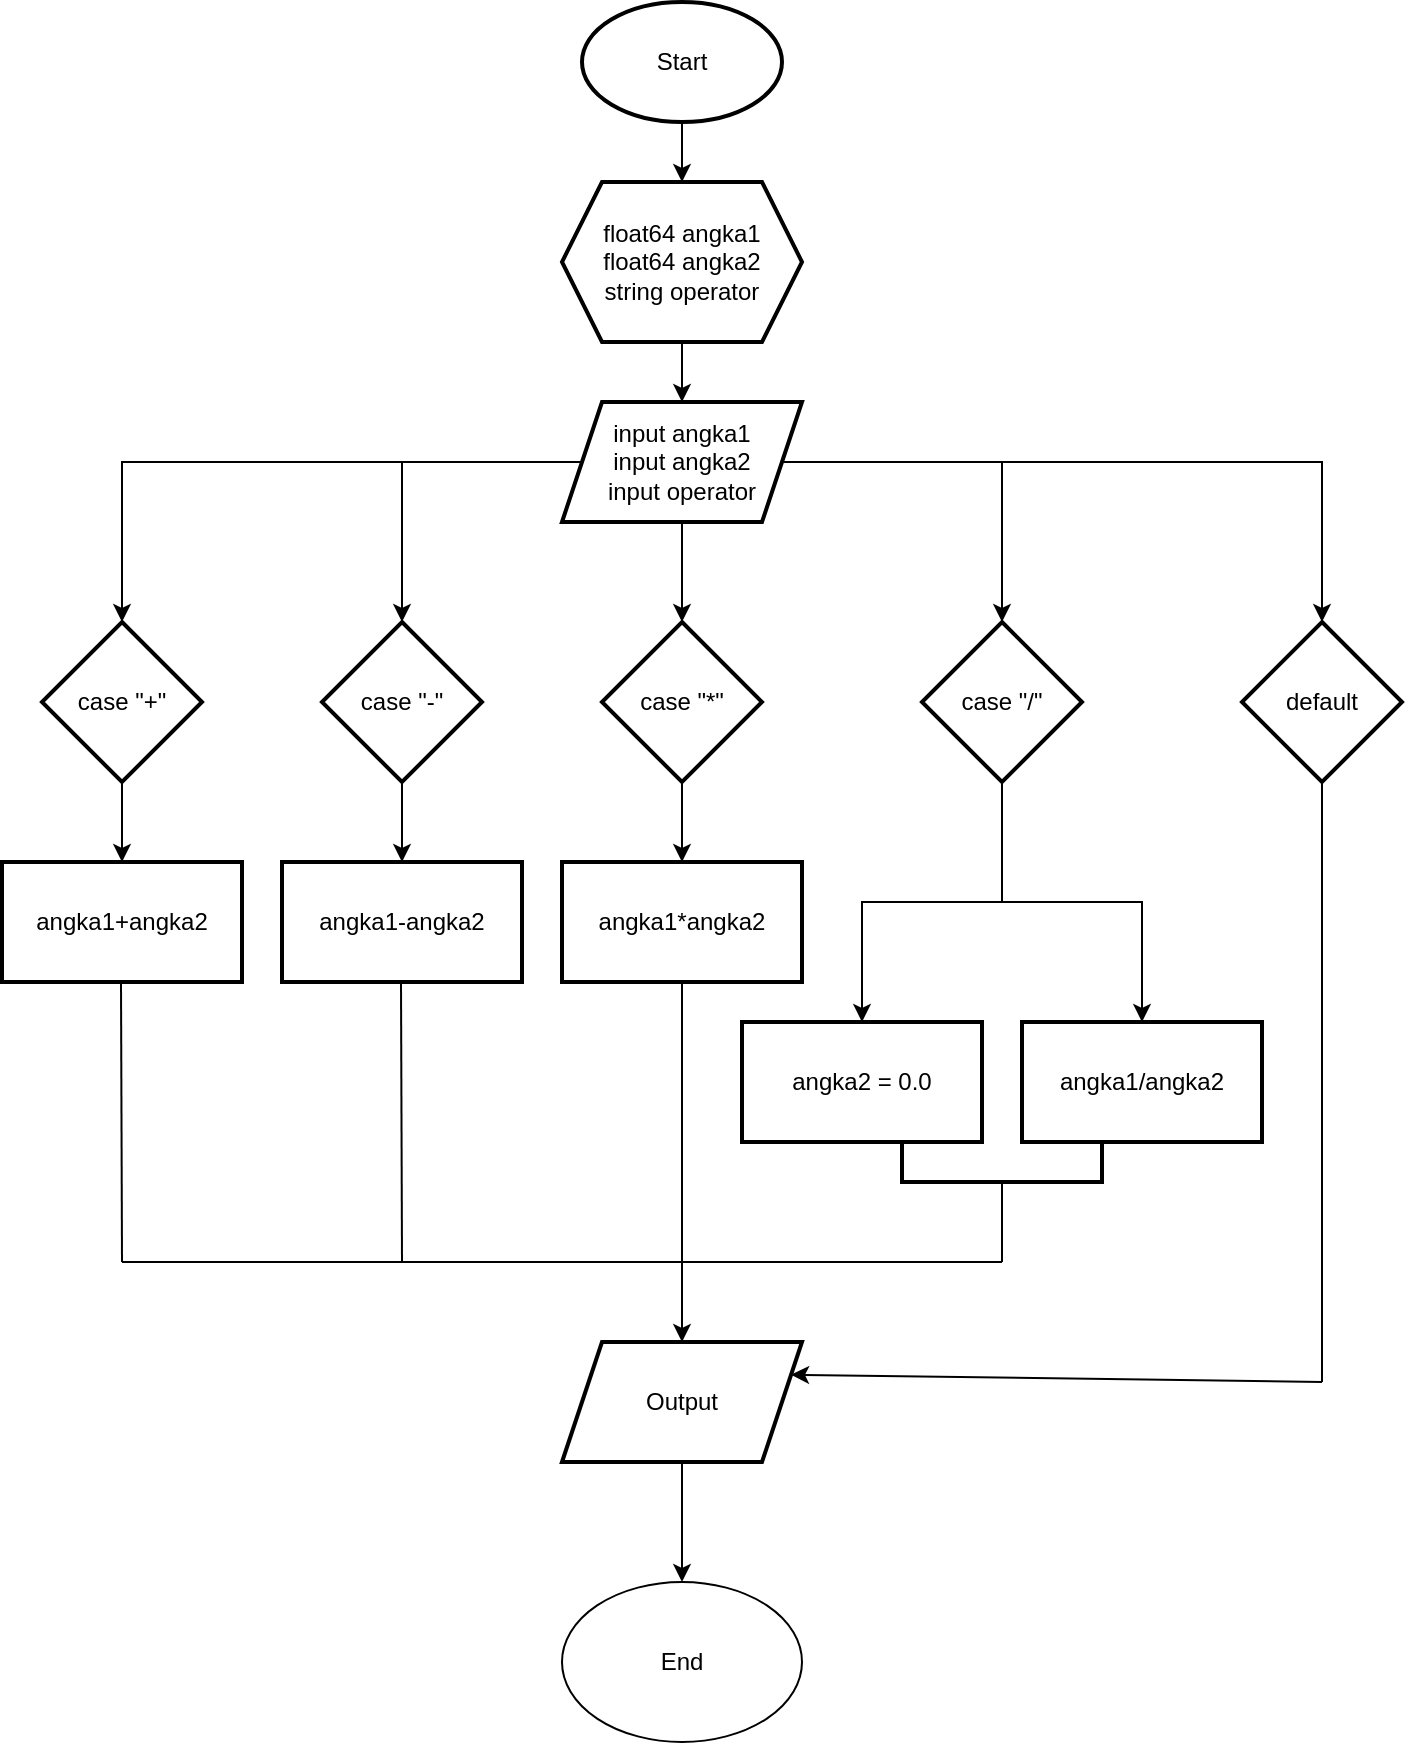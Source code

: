 <mxfile version="24.7.14">
  <diagram name="Halaman-1" id="bGEUHgQKJ9h7HsxBDtWu">
    <mxGraphModel dx="794" dy="446" grid="1" gridSize="10" guides="1" tooltips="1" connect="1" arrows="1" fold="1" page="1" pageScale="1" pageWidth="827" pageHeight="1169" math="0" shadow="0">
      <root>
        <mxCell id="0" />
        <mxCell id="1" parent="0" />
        <mxCell id="OH7GJIG8BNZUvWN2vVHi-20" value="" style="edgeStyle=orthogonalEdgeStyle;rounded=0;orthogonalLoop=1;jettySize=auto;html=1;" parent="1" source="cft-A8WdTKkt562d2pz0-5" target="OH7GJIG8BNZUvWN2vVHi-1" edge="1">
          <mxGeometry relative="1" as="geometry" />
        </mxCell>
        <mxCell id="cft-A8WdTKkt562d2pz0-5" value="Start" style="strokeWidth=2;html=1;shape=mxgraph.flowchart.start_1;whiteSpace=wrap;" parent="1" vertex="1">
          <mxGeometry x="390" y="10" width="100" height="60" as="geometry" />
        </mxCell>
        <mxCell id="OH7GJIG8BNZUvWN2vVHi-4" value="" style="edgeStyle=orthogonalEdgeStyle;rounded=0;orthogonalLoop=1;jettySize=auto;html=1;" parent="1" source="OH7GJIG8BNZUvWN2vVHi-1" target="OH7GJIG8BNZUvWN2vVHi-3" edge="1">
          <mxGeometry relative="1" as="geometry" />
        </mxCell>
        <mxCell id="OH7GJIG8BNZUvWN2vVHi-1" value="float64 angka1&lt;div&gt;float64 angka2&lt;/div&gt;&lt;div&gt;string operator&lt;/div&gt;" style="shape=hexagon;perimeter=hexagonPerimeter2;whiteSpace=wrap;html=1;fixedSize=1;strokeWidth=2;" parent="1" vertex="1">
          <mxGeometry x="380" y="100" width="120" height="80" as="geometry" />
        </mxCell>
        <mxCell id="OH7GJIG8BNZUvWN2vVHi-8" value="" style="edgeStyle=orthogonalEdgeStyle;rounded=0;orthogonalLoop=1;jettySize=auto;html=1;" parent="1" source="OH7GJIG8BNZUvWN2vVHi-3" target="OH7GJIG8BNZUvWN2vVHi-7" edge="1">
          <mxGeometry relative="1" as="geometry" />
        </mxCell>
        <mxCell id="OH7GJIG8BNZUvWN2vVHi-10" value="" style="edgeStyle=orthogonalEdgeStyle;rounded=0;orthogonalLoop=1;jettySize=auto;html=1;" parent="1" source="OH7GJIG8BNZUvWN2vVHi-3" target="OH7GJIG8BNZUvWN2vVHi-9" edge="1">
          <mxGeometry relative="1" as="geometry" />
        </mxCell>
        <mxCell id="OH7GJIG8BNZUvWN2vVHi-12" value="" style="edgeStyle=orthogonalEdgeStyle;rounded=0;orthogonalLoop=1;jettySize=auto;html=1;" parent="1" source="OH7GJIG8BNZUvWN2vVHi-3" target="OH7GJIG8BNZUvWN2vVHi-11" edge="1">
          <mxGeometry relative="1" as="geometry" />
        </mxCell>
        <mxCell id="OH7GJIG8BNZUvWN2vVHi-14" value="" style="edgeStyle=orthogonalEdgeStyle;rounded=0;orthogonalLoop=1;jettySize=auto;html=1;" parent="1" source="OH7GJIG8BNZUvWN2vVHi-3" target="OH7GJIG8BNZUvWN2vVHi-13" edge="1">
          <mxGeometry relative="1" as="geometry" />
        </mxCell>
        <mxCell id="OH7GJIG8BNZUvWN2vVHi-19" value="" style="edgeStyle=orthogonalEdgeStyle;rounded=0;orthogonalLoop=1;jettySize=auto;html=1;" parent="1" source="OH7GJIG8BNZUvWN2vVHi-3" target="OH7GJIG8BNZUvWN2vVHi-18" edge="1">
          <mxGeometry relative="1" as="geometry" />
        </mxCell>
        <mxCell id="OH7GJIG8BNZUvWN2vVHi-3" value="input angka1&lt;div&gt;input angka2&lt;/div&gt;&lt;div&gt;input operator&lt;/div&gt;" style="shape=parallelogram;perimeter=parallelogramPerimeter;whiteSpace=wrap;html=1;fixedSize=1;strokeWidth=2;" parent="1" vertex="1">
          <mxGeometry x="380" y="210" width="120" height="60" as="geometry" />
        </mxCell>
        <mxCell id="OH7GJIG8BNZUvWN2vVHi-22" value="" style="edgeStyle=orthogonalEdgeStyle;rounded=0;orthogonalLoop=1;jettySize=auto;html=1;" parent="1" source="OH7GJIG8BNZUvWN2vVHi-7" target="OH7GJIG8BNZUvWN2vVHi-21" edge="1">
          <mxGeometry relative="1" as="geometry" />
        </mxCell>
        <mxCell id="OH7GJIG8BNZUvWN2vVHi-7" value="case &quot;+&quot;" style="rhombus;whiteSpace=wrap;html=1;strokeWidth=2;" parent="1" vertex="1">
          <mxGeometry x="120" y="320" width="80" height="80" as="geometry" />
        </mxCell>
        <mxCell id="OH7GJIG8BNZUvWN2vVHi-24" value="" style="edgeStyle=orthogonalEdgeStyle;rounded=0;orthogonalLoop=1;jettySize=auto;html=1;" parent="1" source="OH7GJIG8BNZUvWN2vVHi-9" target="OH7GJIG8BNZUvWN2vVHi-23" edge="1">
          <mxGeometry relative="1" as="geometry" />
        </mxCell>
        <mxCell id="OH7GJIG8BNZUvWN2vVHi-9" value="case &quot;-&quot;" style="rhombus;whiteSpace=wrap;html=1;strokeWidth=2;" parent="1" vertex="1">
          <mxGeometry x="260" y="320" width="80" height="80" as="geometry" />
        </mxCell>
        <mxCell id="OH7GJIG8BNZUvWN2vVHi-28" value="" style="edgeStyle=orthogonalEdgeStyle;rounded=0;orthogonalLoop=1;jettySize=auto;html=1;" parent="1" source="OH7GJIG8BNZUvWN2vVHi-11" target="OH7GJIG8BNZUvWN2vVHi-27" edge="1">
          <mxGeometry relative="1" as="geometry" />
        </mxCell>
        <mxCell id="OH7GJIG8BNZUvWN2vVHi-30" value="" style="edgeStyle=orthogonalEdgeStyle;rounded=0;orthogonalLoop=1;jettySize=auto;html=1;" parent="1" source="OH7GJIG8BNZUvWN2vVHi-11" target="OH7GJIG8BNZUvWN2vVHi-29" edge="1">
          <mxGeometry relative="1" as="geometry" />
        </mxCell>
        <mxCell id="OH7GJIG8BNZUvWN2vVHi-11" value="case &quot;/&quot;" style="rhombus;whiteSpace=wrap;html=1;strokeWidth=2;" parent="1" vertex="1">
          <mxGeometry x="560" y="320" width="80" height="80" as="geometry" />
        </mxCell>
        <mxCell id="OH7GJIG8BNZUvWN2vVHi-32" value="" style="edgeStyle=orthogonalEdgeStyle;rounded=0;orthogonalLoop=1;jettySize=auto;html=1;entryX=0.5;entryY=0;entryDx=0;entryDy=0;" parent="1" source="OH7GJIG8BNZUvWN2vVHi-18" target="OH7GJIG8BNZUvWN2vVHi-33" edge="1">
          <mxGeometry relative="1" as="geometry">
            <mxPoint x="440" y="650" as="targetPoint" />
          </mxGeometry>
        </mxCell>
        <mxCell id="OH7GJIG8BNZUvWN2vVHi-13" value="default" style="rhombus;whiteSpace=wrap;html=1;strokeWidth=2;" parent="1" vertex="1">
          <mxGeometry x="720" y="320" width="80" height="80" as="geometry" />
        </mxCell>
        <mxCell id="OH7GJIG8BNZUvWN2vVHi-26" value="" style="edgeStyle=orthogonalEdgeStyle;rounded=0;orthogonalLoop=1;jettySize=auto;html=1;" parent="1" source="OH7GJIG8BNZUvWN2vVHi-18" target="OH7GJIG8BNZUvWN2vVHi-25" edge="1">
          <mxGeometry relative="1" as="geometry" />
        </mxCell>
        <mxCell id="OH7GJIG8BNZUvWN2vVHi-21" value="angka1+angka2" style="whiteSpace=wrap;html=1;strokeWidth=2;" parent="1" vertex="1">
          <mxGeometry x="100" y="440" width="120" height="60" as="geometry" />
        </mxCell>
        <mxCell id="OH7GJIG8BNZUvWN2vVHi-25" value="angka1*angka2" style="whiteSpace=wrap;html=1;strokeWidth=2;" parent="1" vertex="1">
          <mxGeometry x="380" y="440" width="120" height="60" as="geometry" />
        </mxCell>
        <mxCell id="OH7GJIG8BNZUvWN2vVHi-27" value="angka1/angka2" style="whiteSpace=wrap;html=1;strokeWidth=2;" parent="1" vertex="1">
          <mxGeometry x="610" y="520" width="120" height="60" as="geometry" />
        </mxCell>
        <mxCell id="OH7GJIG8BNZUvWN2vVHi-29" value="angka2 = 0.0" style="whiteSpace=wrap;html=1;strokeWidth=2;" parent="1" vertex="1">
          <mxGeometry x="470" y="520" width="120" height="60" as="geometry" />
        </mxCell>
        <mxCell id="OH7GJIG8BNZUvWN2vVHi-52" value="" style="edgeStyle=orthogonalEdgeStyle;rounded=0;orthogonalLoop=1;jettySize=auto;html=1;entryX=0.5;entryY=0;entryDx=0;entryDy=0;" parent="1" source="OH7GJIG8BNZUvWN2vVHi-33" target="OH7GJIG8BNZUvWN2vVHi-53" edge="1">
          <mxGeometry relative="1" as="geometry">
            <mxPoint x="440" y="1010" as="targetPoint" />
          </mxGeometry>
        </mxCell>
        <mxCell id="OH7GJIG8BNZUvWN2vVHi-33" value="Output" style="shape=parallelogram;perimeter=parallelogramPerimeter;whiteSpace=wrap;html=1;fixedSize=1;strokeWidth=2;" parent="1" vertex="1">
          <mxGeometry x="380" y="680" width="120" height="60" as="geometry" />
        </mxCell>
        <mxCell id="OH7GJIG8BNZUvWN2vVHi-53" value="End" style="ellipse;whiteSpace=wrap;html=1;" parent="1" vertex="1">
          <mxGeometry x="380" y="800" width="120" height="80" as="geometry" />
        </mxCell>
        <mxCell id="OH7GJIG8BNZUvWN2vVHi-23" value="angka1-angka2" style="whiteSpace=wrap;html=1;strokeWidth=2;" parent="1" vertex="1">
          <mxGeometry x="240" y="440" width="120" height="60" as="geometry" />
        </mxCell>
        <mxCell id="OH7GJIG8BNZUvWN2vVHi-18" value="case &quot;*&quot;" style="rhombus;whiteSpace=wrap;html=1;strokeWidth=2;" parent="1" vertex="1">
          <mxGeometry x="400" y="320" width="80" height="80" as="geometry" />
        </mxCell>
        <mxCell id="OH7GJIG8BNZUvWN2vVHi-71" value="" style="endArrow=none;html=1;rounded=0;" parent="1" edge="1">
          <mxGeometry width="50" height="50" relative="1" as="geometry">
            <mxPoint x="760" y="700" as="sourcePoint" />
            <mxPoint x="760" y="400" as="targetPoint" />
          </mxGeometry>
        </mxCell>
        <mxCell id="OH7GJIG8BNZUvWN2vVHi-74" value="" style="endArrow=classic;html=1;rounded=0;entryX=1;entryY=0.25;entryDx=0;entryDy=0;" parent="1" target="OH7GJIG8BNZUvWN2vVHi-33" edge="1">
          <mxGeometry width="50" height="50" relative="1" as="geometry">
            <mxPoint x="760" y="700" as="sourcePoint" />
            <mxPoint x="810" y="650" as="targetPoint" />
          </mxGeometry>
        </mxCell>
        <mxCell id="OH7GJIG8BNZUvWN2vVHi-75" value="" style="strokeWidth=2;html=1;shape=mxgraph.flowchart.annotation_1;align=left;pointerEvents=1;rotation=-90;" parent="1" vertex="1">
          <mxGeometry x="590" y="540" width="20" height="100" as="geometry" />
        </mxCell>
        <mxCell id="OH7GJIG8BNZUvWN2vVHi-76" value="" style="endArrow=none;html=1;rounded=0;" parent="1" edge="1">
          <mxGeometry width="50" height="50" relative="1" as="geometry">
            <mxPoint x="600" y="640" as="sourcePoint" />
            <mxPoint x="600" y="600" as="targetPoint" />
          </mxGeometry>
        </mxCell>
        <mxCell id="OH7GJIG8BNZUvWN2vVHi-78" value="" style="endArrow=none;html=1;rounded=0;" parent="1" edge="1">
          <mxGeometry width="50" height="50" relative="1" as="geometry">
            <mxPoint x="440" y="640" as="sourcePoint" />
            <mxPoint x="600" y="640" as="targetPoint" />
          </mxGeometry>
        </mxCell>
        <mxCell id="OH7GJIG8BNZUvWN2vVHi-80" value="" style="endArrow=none;html=1;rounded=0;" parent="1" edge="1">
          <mxGeometry width="50" height="50" relative="1" as="geometry">
            <mxPoint x="160" y="640" as="sourcePoint" />
            <mxPoint x="159.5" y="500" as="targetPoint" />
          </mxGeometry>
        </mxCell>
        <mxCell id="OH7GJIG8BNZUvWN2vVHi-81" value="" style="endArrow=none;html=1;rounded=0;" parent="1" edge="1">
          <mxGeometry width="50" height="50" relative="1" as="geometry">
            <mxPoint x="160" y="640" as="sourcePoint" />
            <mxPoint x="440" y="640" as="targetPoint" />
          </mxGeometry>
        </mxCell>
        <mxCell id="OH7GJIG8BNZUvWN2vVHi-82" value="" style="endArrow=none;html=1;rounded=0;" parent="1" edge="1">
          <mxGeometry width="50" height="50" relative="1" as="geometry">
            <mxPoint x="300" y="640" as="sourcePoint" />
            <mxPoint x="299.5" y="500" as="targetPoint" />
          </mxGeometry>
        </mxCell>
      </root>
    </mxGraphModel>
  </diagram>
</mxfile>
